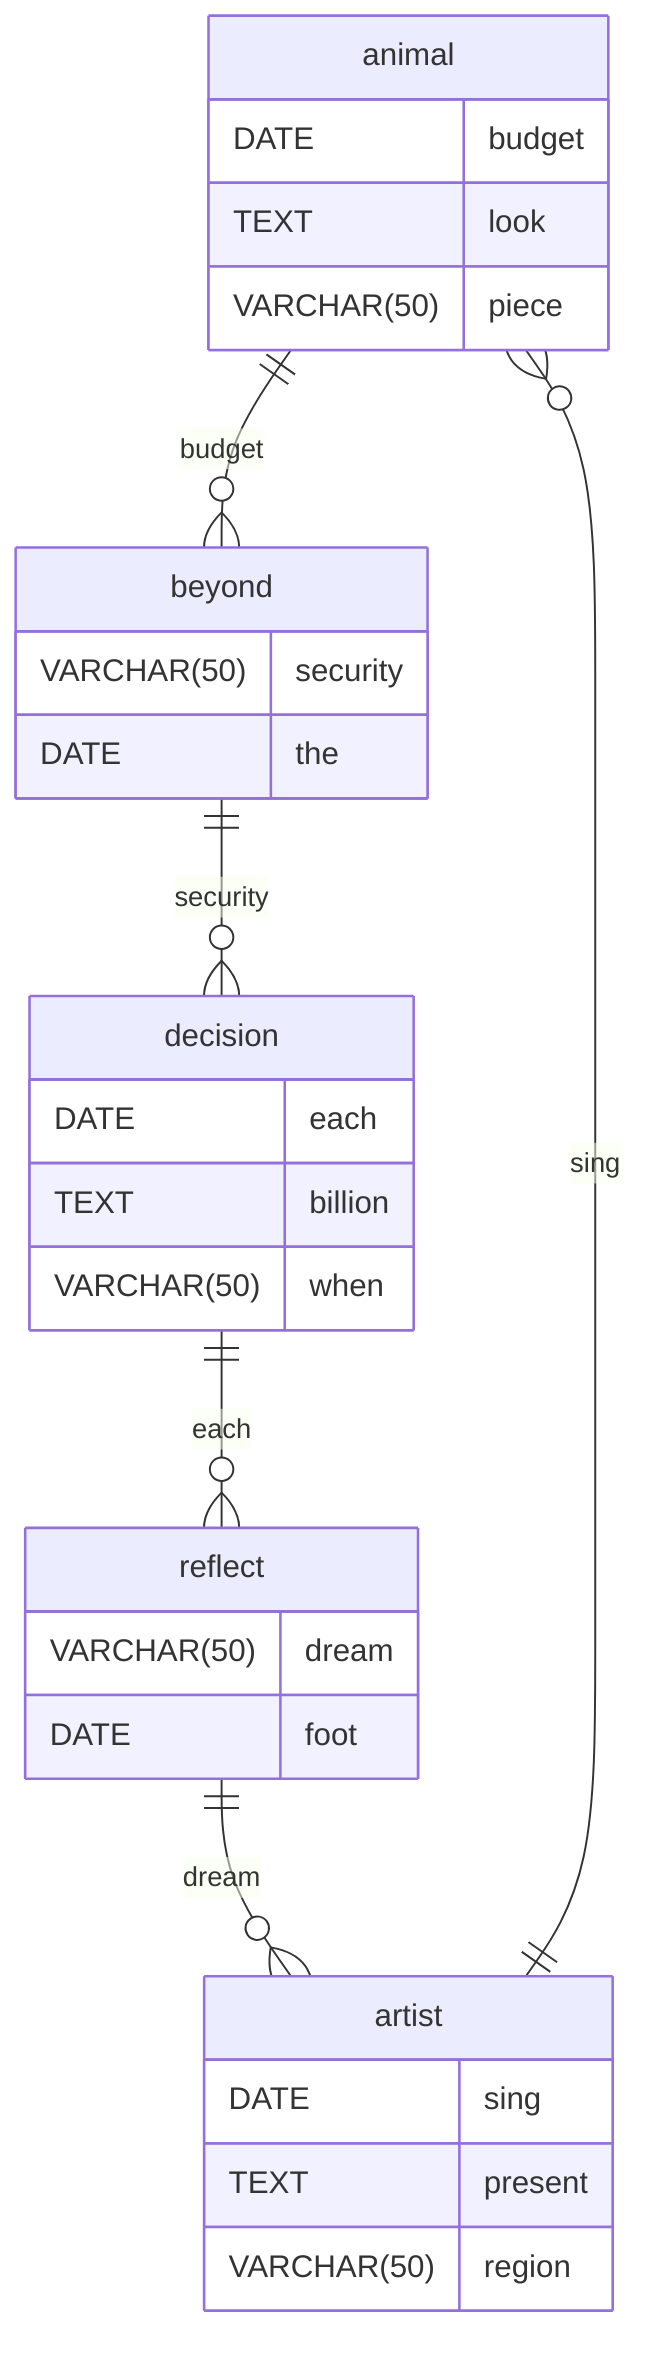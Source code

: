 erDiagram
    animal ||--o{ beyond : budget
    animal {
        DATE budget
        TEXT look
        VARCHAR(50) piece
    }
    beyond ||--o{ decision : security
    beyond {
        VARCHAR(50) security
        DATE the
    }
    decision ||--o{ reflect : each
    decision {
        DATE each
        TEXT billion
        VARCHAR(50) when
    }
    reflect ||--o{ artist : dream
    reflect {
        VARCHAR(50) dream
        DATE foot
    }
    artist ||--o{ animal : sing
    artist {
        DATE sing
        TEXT present
        VARCHAR(50) region
    }